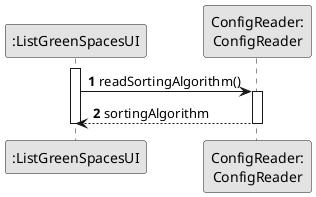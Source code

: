 @startuml

skinparam monochrome true
skinparam packageStyle rectangle
skinparam shadowing false

autonumber

participant ":ListGreenSpacesUI" as UI
participant "ConfigReader:\nConfigReader" as ConfigReader

activate UI

        UI -> ConfigReader : readSortingAlgorithm()
        activate ConfigReader

            ConfigReader --> UI : sortingAlgorithm
        deactivate ConfigReader

deactivate UI

@enduml
